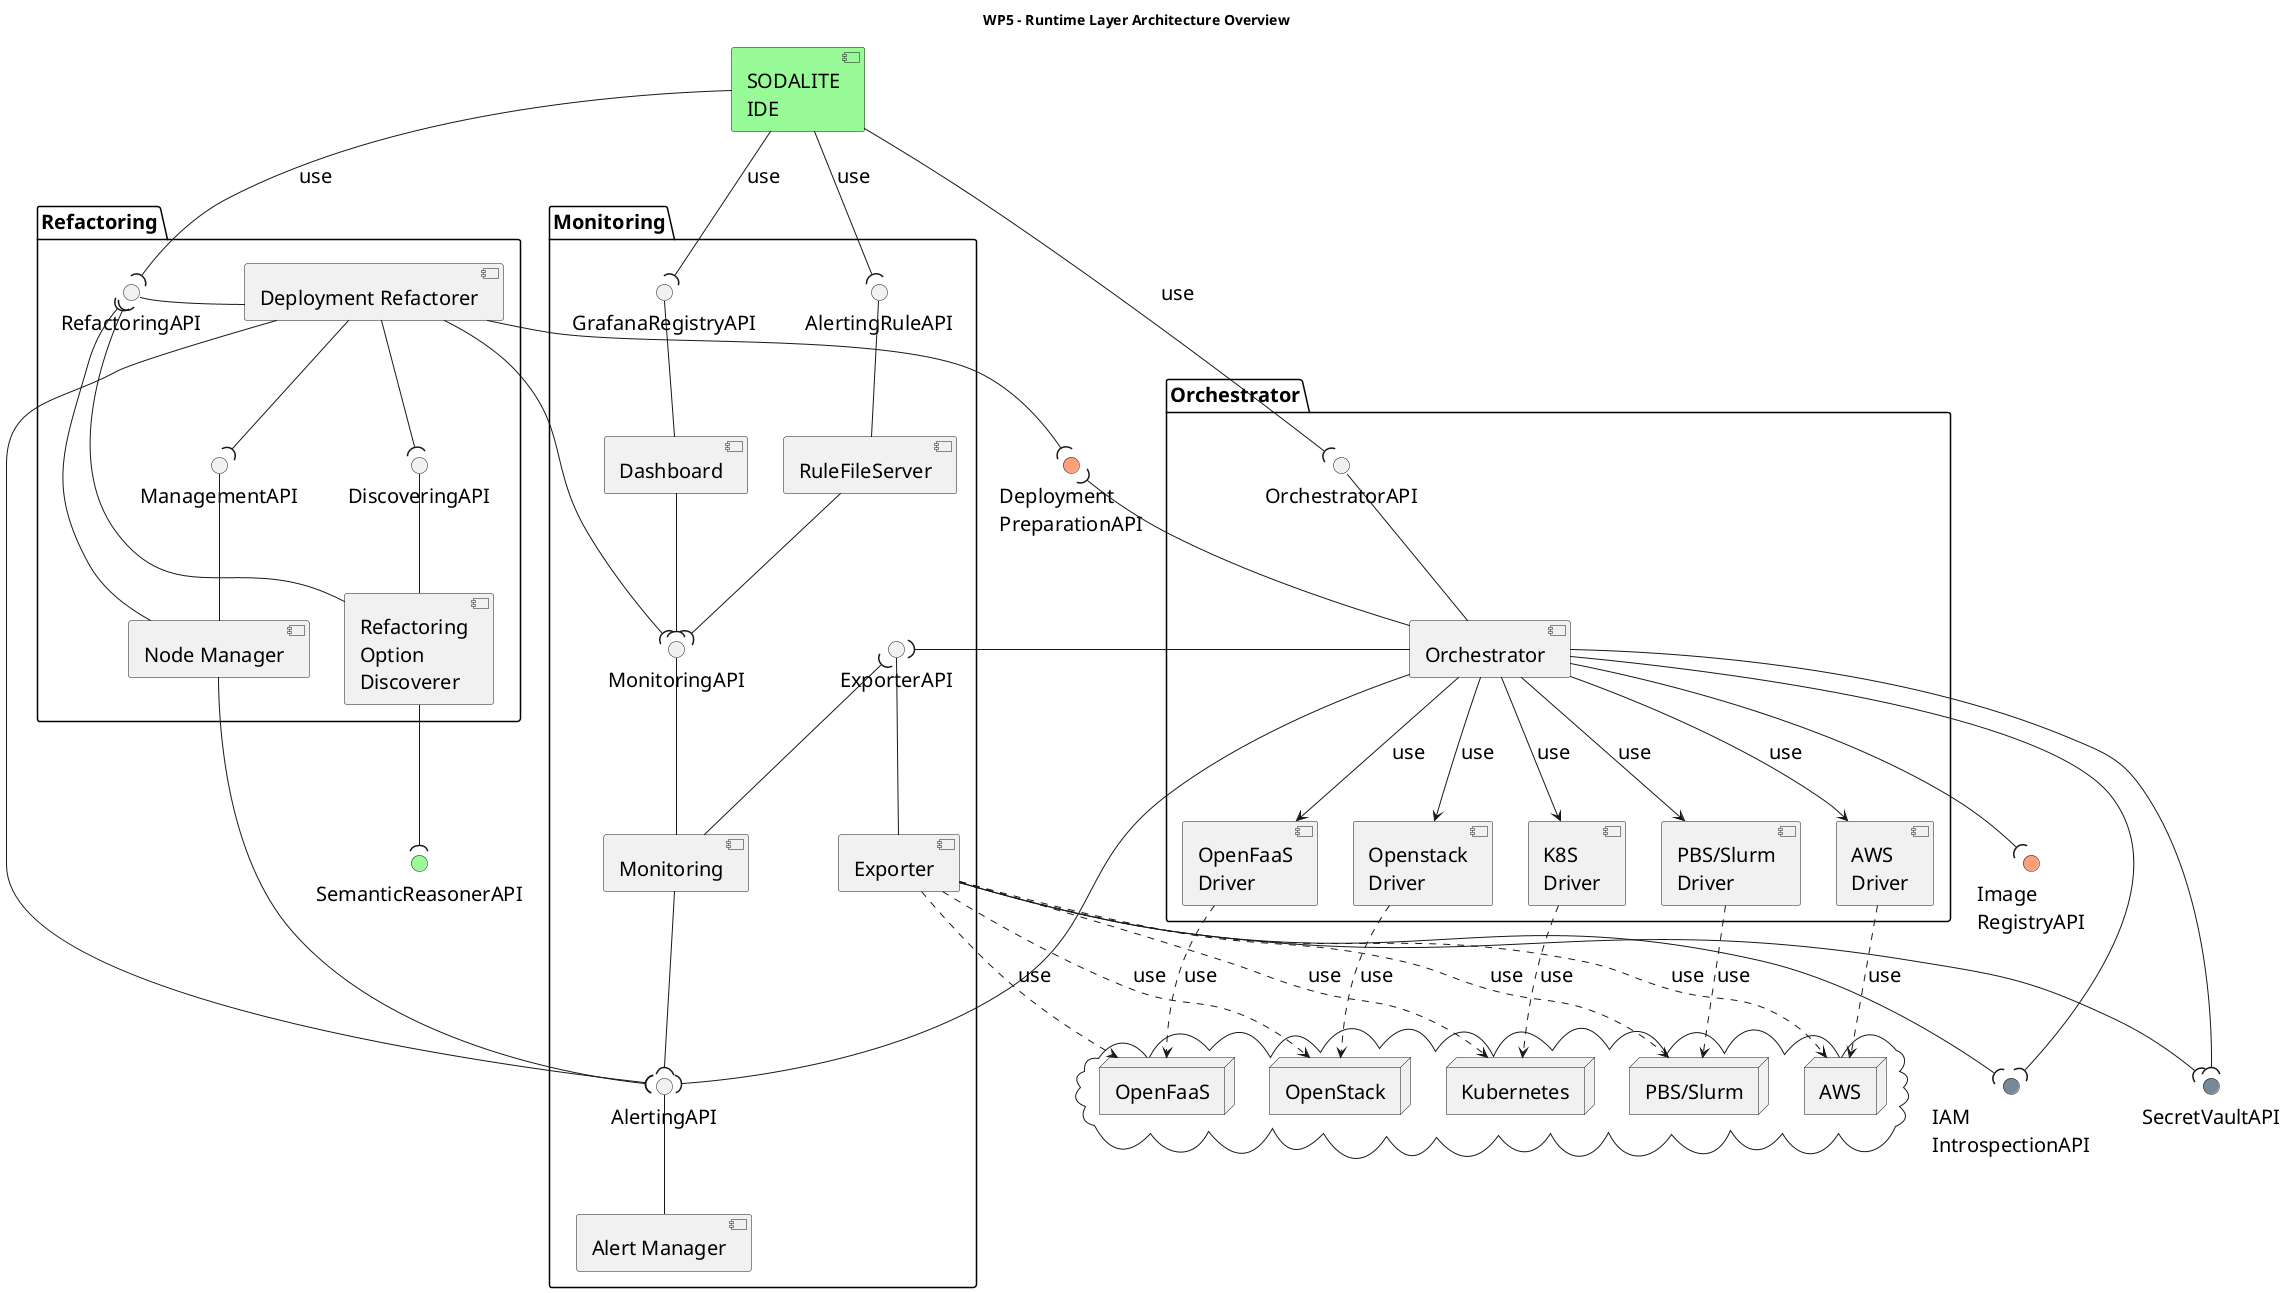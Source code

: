 @startuml

title WP5 - Runtime Layer Architecture Overview

skinparam fixCircleLabelOverlapping true 
skinparam defaultFontSize 20

[SODALITE\nIDE] as ide #PaleGreen
interface "SemanticReasonerAPI" as sem #PaleGreen

package "Orchestrator" as orch {
    component [Orchestrator] as orch_impl
    interface "OrchestratorAPI" as orch_if
    component [Openstack\nDriver] as os_driver
    component [K8S\nDriver] as k8s_driver
    component [PBS/Slurm\nDriver] as torque_driver
    component [OpenFaaS\nDriver] as faas_driver
    component [AWS\nDriver] as aws_driver
    orch_impl -u- orch_if
}

package "Monitoring" as mon {
    [Monitoring] as mon_impl
    () "MonitoringAPI" as mon_if
    [Dashboard] as dash
    () "GrafanaRegistryAPI" as grafana_if
    [Exporter] as exp
    () "ExporterAPI" as exp_if
    [Alert Manager] as alert_mngr
    () "AlertingAPI"  as alert_if
    alert_mngr -u- alert_if
    [RuleFileServer] as rule_server
    () "AlertingRuleAPI" as alert_rule_if
    mon_impl -u- mon_if
    exp -u- exp_if
    rule_server -u- alert_rule_if
    rule_server --( mon_if
    dash -u- grafana_if
}

package "Refactoring" as refactor {
    interface "RefactoringAPI" as ref_if
    interface "DiscoveringAPI" as dis_if
    interface "ManagementAPI" as mng_if
    component [Deployment Refactorer] as ref_depl
    component [Refactoring\nOption\nDiscoverer] as ref_opt
    component [Node Manager] as ref_node
    dis_if -d- ref_opt
    mng_if -d- ref_node
    ref_if - ref_depl
}

cloud {
    node OpenStack
    node Kubernetes as K8S
    node "PBS/Slurm" as PBS
    node OpenFaaS
    node AWS
}

'WP4 APIs
interface "Deployment\nPreparationAPI" as depl_prep #LightSalmon
interface "Image\nRegistryAPI" as image_reg #LightSalmon

'Security APIs
interface "IAM\nIntrospectionAPI" as IAMApi #LightSlateGrey
interface "SecretVaultAPI" as VaultAPI #LightSlateGrey



'Monitoring
mon_impl -u-( exp_if
dash --( mon_if
mon_impl --( alert_if

exp --( VaultAPI
exp --( IAMApi


'Refactoring
ref_opt --( ref_if
ref_node --( ref_if
ref_opt --( sem

ref_depl --( mng_if
ref_depl --( dis_if
ref_depl --( depl_prep

ref_node --( alert_if
ref_depl --( alert_if
ref_depl --( mon_if
orch_impl --( alert_if
orch_impl --( exp_if


orch_impl --> os_driver : use
orch_impl --> k8s_driver : use
orch_impl --> torque_driver : use
orch_impl --> aws_driver : use
orch_impl --> faas_driver : use

orch_impl -u-( depl_prep
orch_impl --( image_reg
orch_impl --( IAMApi
orch_impl --( VaultAPI

os_driver ..> OpenStack : use
k8s_driver ..> K8S : use
faas_driver ..> OpenFaaS : use
aws_driver ..> AWS : use
torque_driver ..> PBS : use

exp .d.> OpenStack : use
exp .d.> K8S : use
exp .d.> PBS : use
exp .d.> OpenFaaS : use
exp .d.> AWS : use

ide --( orch_if : use
ide --( grafana_if : use
ide --( alert_rule_if : use
ide --( ref_if : use
@enduml
